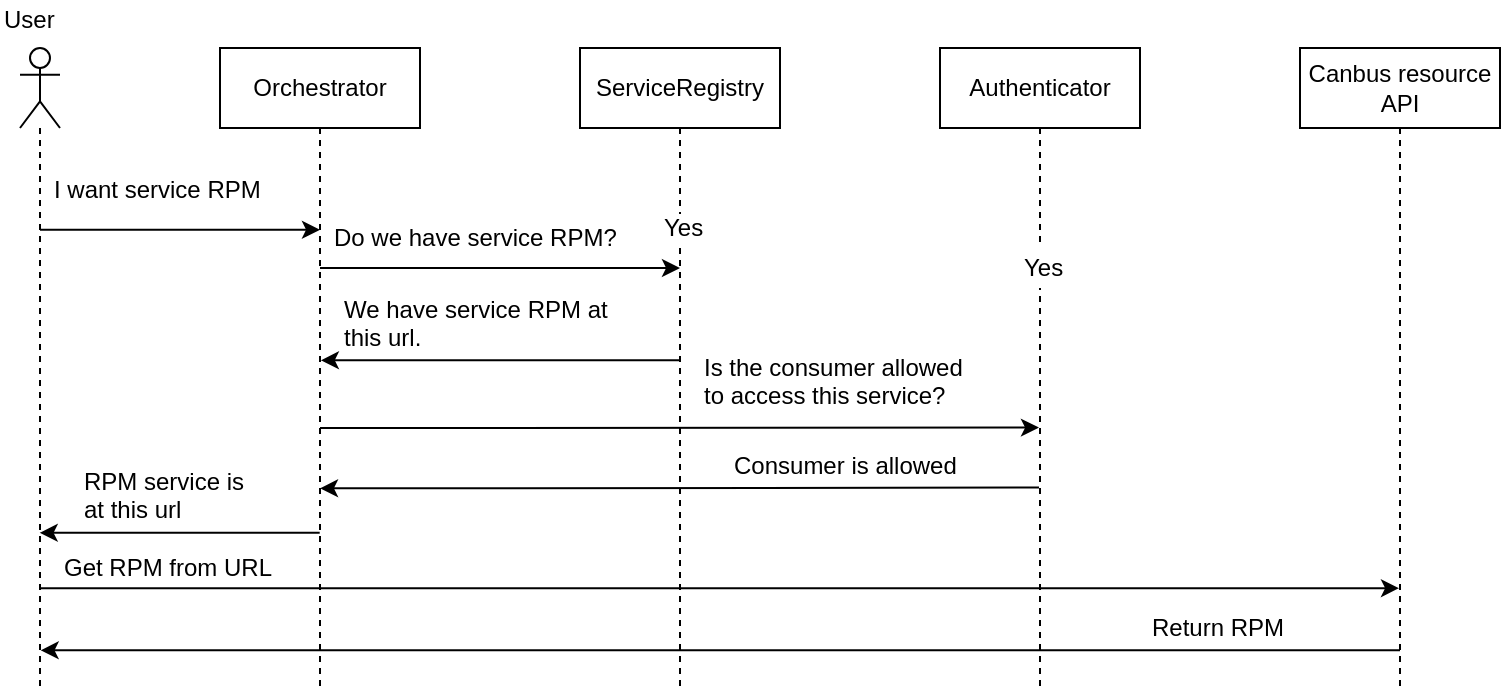 <mxfile version="10.6.7" type="device"><diagram id="SbC2inaEWX9YBSrFRVZ3" name="Page-1"><mxGraphModel dx="1087" dy="748" grid="1" gridSize="10" guides="1" tooltips="1" connect="1" arrows="1" fold="1" page="1" pageScale="1" pageWidth="827" pageHeight="1169" math="0" shadow="0"><root><mxCell id="0"/><mxCell id="1" parent="0"/><mxCell id="82_-XBjaQ5qLDE82MhCb-1" value="" style="shape=umlLifeline;participant=umlActor;perimeter=lifelinePerimeter;whiteSpace=wrap;html=1;container=1;collapsible=0;recursiveResize=0;verticalAlign=top;spacingTop=36;labelBackgroundColor=#ffffff;outlineConnect=0;" parent="1" vertex="1"><mxGeometry x="40" y="80" width="20" height="320" as="geometry"/></mxCell><mxCell id="82_-XBjaQ5qLDE82MhCb-2" value="User" style="text;html=1;resizable=0;points=[];autosize=1;align=left;verticalAlign=top;spacingTop=-4;" parent="1" vertex="1"><mxGeometry x="30" y="56" width="40" height="20" as="geometry"/></mxCell><mxCell id="82_-XBjaQ5qLDE82MhCb-4" value="Orchestrator" style="shape=umlLifeline;perimeter=lifelinePerimeter;whiteSpace=wrap;html=1;container=1;collapsible=0;recursiveResize=0;outlineConnect=0;" parent="1" vertex="1"><mxGeometry x="140" y="80" width="100" height="320" as="geometry"/></mxCell><mxCell id="82_-XBjaQ5qLDE82MhCb-5" value="ServiceRegistry" style="shape=umlLifeline;perimeter=lifelinePerimeter;whiteSpace=wrap;html=1;container=1;collapsible=0;recursiveResize=0;outlineConnect=0;" parent="1" vertex="1"><mxGeometry x="320" y="80" width="100" height="320" as="geometry"/></mxCell><mxCell id="82_-XBjaQ5qLDE82MhCb-6" value="Authenticator" style="shape=umlLifeline;perimeter=lifelinePerimeter;whiteSpace=wrap;html=1;container=1;collapsible=0;recursiveResize=0;outlineConnect=0;" parent="1" vertex="1"><mxGeometry x="500" y="80" width="100" height="320" as="geometry"/></mxCell><mxCell id="82_-XBjaQ5qLDE82MhCb-19" value="Yes" style="text;html=1;resizable=0;points=[];autosize=1;align=left;verticalAlign=top;spacingTop=-4;rounded=0;fillColor=#ffffff;gradientColor=none;" parent="82_-XBjaQ5qLDE82MhCb-6" vertex="1"><mxGeometry x="40" y="100" width="40" height="20" as="geometry"/></mxCell><mxCell id="82_-XBjaQ5qLDE82MhCb-7" value="Canbus resource API" style="shape=umlLifeline;perimeter=lifelinePerimeter;whiteSpace=wrap;html=1;container=1;collapsible=0;recursiveResize=0;outlineConnect=0;" parent="1" vertex="1"><mxGeometry x="680" y="80" width="100" height="320" as="geometry"/></mxCell><mxCell id="82_-XBjaQ5qLDE82MhCb-9" value="" style="endArrow=classic;html=1;entryX=0.5;entryY=0.284;entryDx=0;entryDy=0;entryPerimeter=0;" parent="1" source="82_-XBjaQ5qLDE82MhCb-1" target="82_-XBjaQ5qLDE82MhCb-4" edge="1"><mxGeometry width="50" height="50" relative="1" as="geometry"><mxPoint x="70" y="150" as="sourcePoint"/><mxPoint x="180" y="171" as="targetPoint"/></mxGeometry></mxCell><mxCell id="82_-XBjaQ5qLDE82MhCb-10" value="I want service RPM" style="text;html=1;resizable=0;points=[];autosize=1;align=left;verticalAlign=top;spacingTop=-4;" parent="1" vertex="1"><mxGeometry x="55" y="140.5" width="140" height="20" as="geometry"/></mxCell><mxCell id="82_-XBjaQ5qLDE82MhCb-11" value="" style="endArrow=classic;html=1;" parent="1" source="82_-XBjaQ5qLDE82MhCb-4" edge="1"><mxGeometry width="50" height="50" relative="1" as="geometry"><mxPoint x="210" y="180" as="sourcePoint"/><mxPoint x="370" y="190" as="targetPoint"/></mxGeometry></mxCell><mxCell id="82_-XBjaQ5qLDE82MhCb-12" value="Do we have service RPM?" style="text;html=1;resizable=0;points=[];autosize=1;align=left;verticalAlign=top;spacingTop=-4;" parent="1" vertex="1"><mxGeometry x="195" y="165" width="170" height="20" as="geometry"/></mxCell><mxCell id="82_-XBjaQ5qLDE82MhCb-13" value="" style="endArrow=classic;html=1;exitX=0.497;exitY=0.385;exitDx=0;exitDy=0;exitPerimeter=0;entryX=0.503;entryY=0.385;entryDx=0;entryDy=0;entryPerimeter=0;" parent="1" edge="1"><mxGeometry width="50" height="50" relative="1" as="geometry"><mxPoint x="369.857" y="236.143" as="sourcePoint"/><mxPoint x="190.429" y="236.143" as="targetPoint"/></mxGeometry></mxCell><mxCell id="82_-XBjaQ5qLDE82MhCb-14" value="&lt;div&gt;We have service RPM at&lt;/div&gt;&lt;div&gt;this url.&lt;br&gt;&lt;/div&gt;" style="text;html=1;resizable=0;points=[];autosize=1;align=left;verticalAlign=top;spacingTop=-4;" parent="1" vertex="1"><mxGeometry x="200" y="201" width="160" height="30" as="geometry"/></mxCell><mxCell id="82_-XBjaQ5qLDE82MhCb-15" value="" style="endArrow=classic;html=1;exitX=0.5;exitY=0.462;exitDx=0;exitDy=0;exitPerimeter=0;entryX=0.501;entryY=0.462;entryDx=0;entryDy=0;entryPerimeter=0;" parent="1" edge="1"><mxGeometry width="50" height="50" relative="1" as="geometry"><mxPoint x="189.857" y="322.429" as="sourcePoint"/><mxPoint x="49.857" y="322.429" as="targetPoint"/></mxGeometry></mxCell><mxCell id="82_-XBjaQ5qLDE82MhCb-16" value="&lt;div&gt;RPM service is&lt;/div&gt;&lt;div&gt; at this url&lt;/div&gt;" style="text;html=1;resizable=0;points=[];autosize=1;align=left;verticalAlign=top;spacingTop=-4;" parent="1" vertex="1"><mxGeometry x="70" y="287" width="110" height="30" as="geometry"/></mxCell><mxCell id="82_-XBjaQ5qLDE82MhCb-17" value="" style="endArrow=classic;html=1;" parent="1" edge="1"><mxGeometry width="50" height="50" relative="1" as="geometry"><mxPoint x="190" y="270" as="sourcePoint"/><mxPoint x="549.5" y="269.8" as="targetPoint"/></mxGeometry></mxCell><mxCell id="82_-XBjaQ5qLDE82MhCb-18" value="Get RPM from URL" style="text;html=1;resizable=0;points=[];autosize=1;align=left;verticalAlign=top;spacingTop=-4;" parent="1" vertex="1"><mxGeometry x="60" y="330" width="130" height="20" as="geometry"/></mxCell><mxCell id="82_-XBjaQ5qLDE82MhCb-24" value="" style="endArrow=classic;html=1;entryX=0.5;entryY=0.823;entryDx=0;entryDy=0;entryPerimeter=0;" parent="1" edge="1"><mxGeometry width="50" height="50" relative="1" as="geometry"><mxPoint x="730" y="381.167" as="sourcePoint"/><mxPoint x="50.333" y="381.167" as="targetPoint"/></mxGeometry></mxCell><mxCell id="KeVQkCzV4qiTaCJg3em3-1" value="Yes" style="text;html=1;resizable=0;points=[];autosize=1;align=left;verticalAlign=top;spacingTop=-4;opacity=0;labelBackgroundColor=#ffffff;" parent="1" vertex="1"><mxGeometry x="360" y="160" width="40" height="20" as="geometry"/></mxCell><mxCell id="KeVQkCzV4qiTaCJg3em3-2" value="&lt;div&gt;Is the consumer allowed&lt;/div&gt;&lt;div&gt; to access this service?&lt;/div&gt;" style="text;html=1;resizable=0;points=[];autosize=1;align=left;verticalAlign=top;spacingTop=-4;" parent="1" vertex="1"><mxGeometry x="380" y="230" width="170" height="30" as="geometry"/></mxCell><mxCell id="KeVQkCzV4qiTaCJg3em3-3" value="" style="endArrow=classic;html=1;entryX=0.5;entryY=0.688;entryDx=0;entryDy=0;entryPerimeter=0;" parent="1" target="82_-XBjaQ5qLDE82MhCb-4" edge="1"><mxGeometry width="50" height="50" relative="1" as="geometry"><mxPoint x="549.5" y="299.8" as="sourcePoint"/><mxPoint x="200" y="300" as="targetPoint"/></mxGeometry></mxCell><mxCell id="KeVQkCzV4qiTaCJg3em3-4" value="Consumer is allowed" style="text;html=1;resizable=0;points=[];autosize=1;align=left;verticalAlign=top;spacingTop=-4;" parent="1" vertex="1"><mxGeometry x="395" y="279" width="140" height="20" as="geometry"/></mxCell><mxCell id="KeVQkCzV4qiTaCJg3em3-5" value="" style="endArrow=classic;html=1;exitX=0.5;exitY=0.844;exitDx=0;exitDy=0;exitPerimeter=0;" parent="1" source="82_-XBjaQ5qLDE82MhCb-1" target="82_-XBjaQ5qLDE82MhCb-7" edge="1"><mxGeometry width="50" height="50" relative="1" as="geometry"><mxPoint x="60" y="350" as="sourcePoint"/><mxPoint x="180" y="350" as="targetPoint"/></mxGeometry></mxCell><mxCell id="KeVQkCzV4qiTaCJg3em3-7" value="Return RPM" style="text;html=1;resizable=0;points=[];autosize=1;align=left;verticalAlign=top;spacingTop=-4;" parent="1" vertex="1"><mxGeometry x="603.5" y="360" width="90" height="20" as="geometry"/></mxCell></root></mxGraphModel></diagram></mxfile>